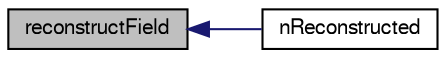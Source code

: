 digraph "reconstructField"
{
  bgcolor="transparent";
  edge [fontname="FreeSans",fontsize="10",labelfontname="FreeSans",labelfontsize="10"];
  node [fontname="FreeSans",fontsize="10",shape=record];
  rankdir="LR";
  Node359 [label="reconstructField",height=0.2,width=0.4,color="black", fillcolor="grey75", style="filled", fontcolor="black"];
  Node359 -> Node360 [dir="back",color="midnightblue",fontsize="10",style="solid",fontname="FreeSans"];
  Node360 [label="nReconstructed",height=0.2,width=0.4,color="black",URL="$a28654.html#ab2292d4054820892410d1ff742d3e6fc",tooltip="Return number of fields reconstructed. "];
}
